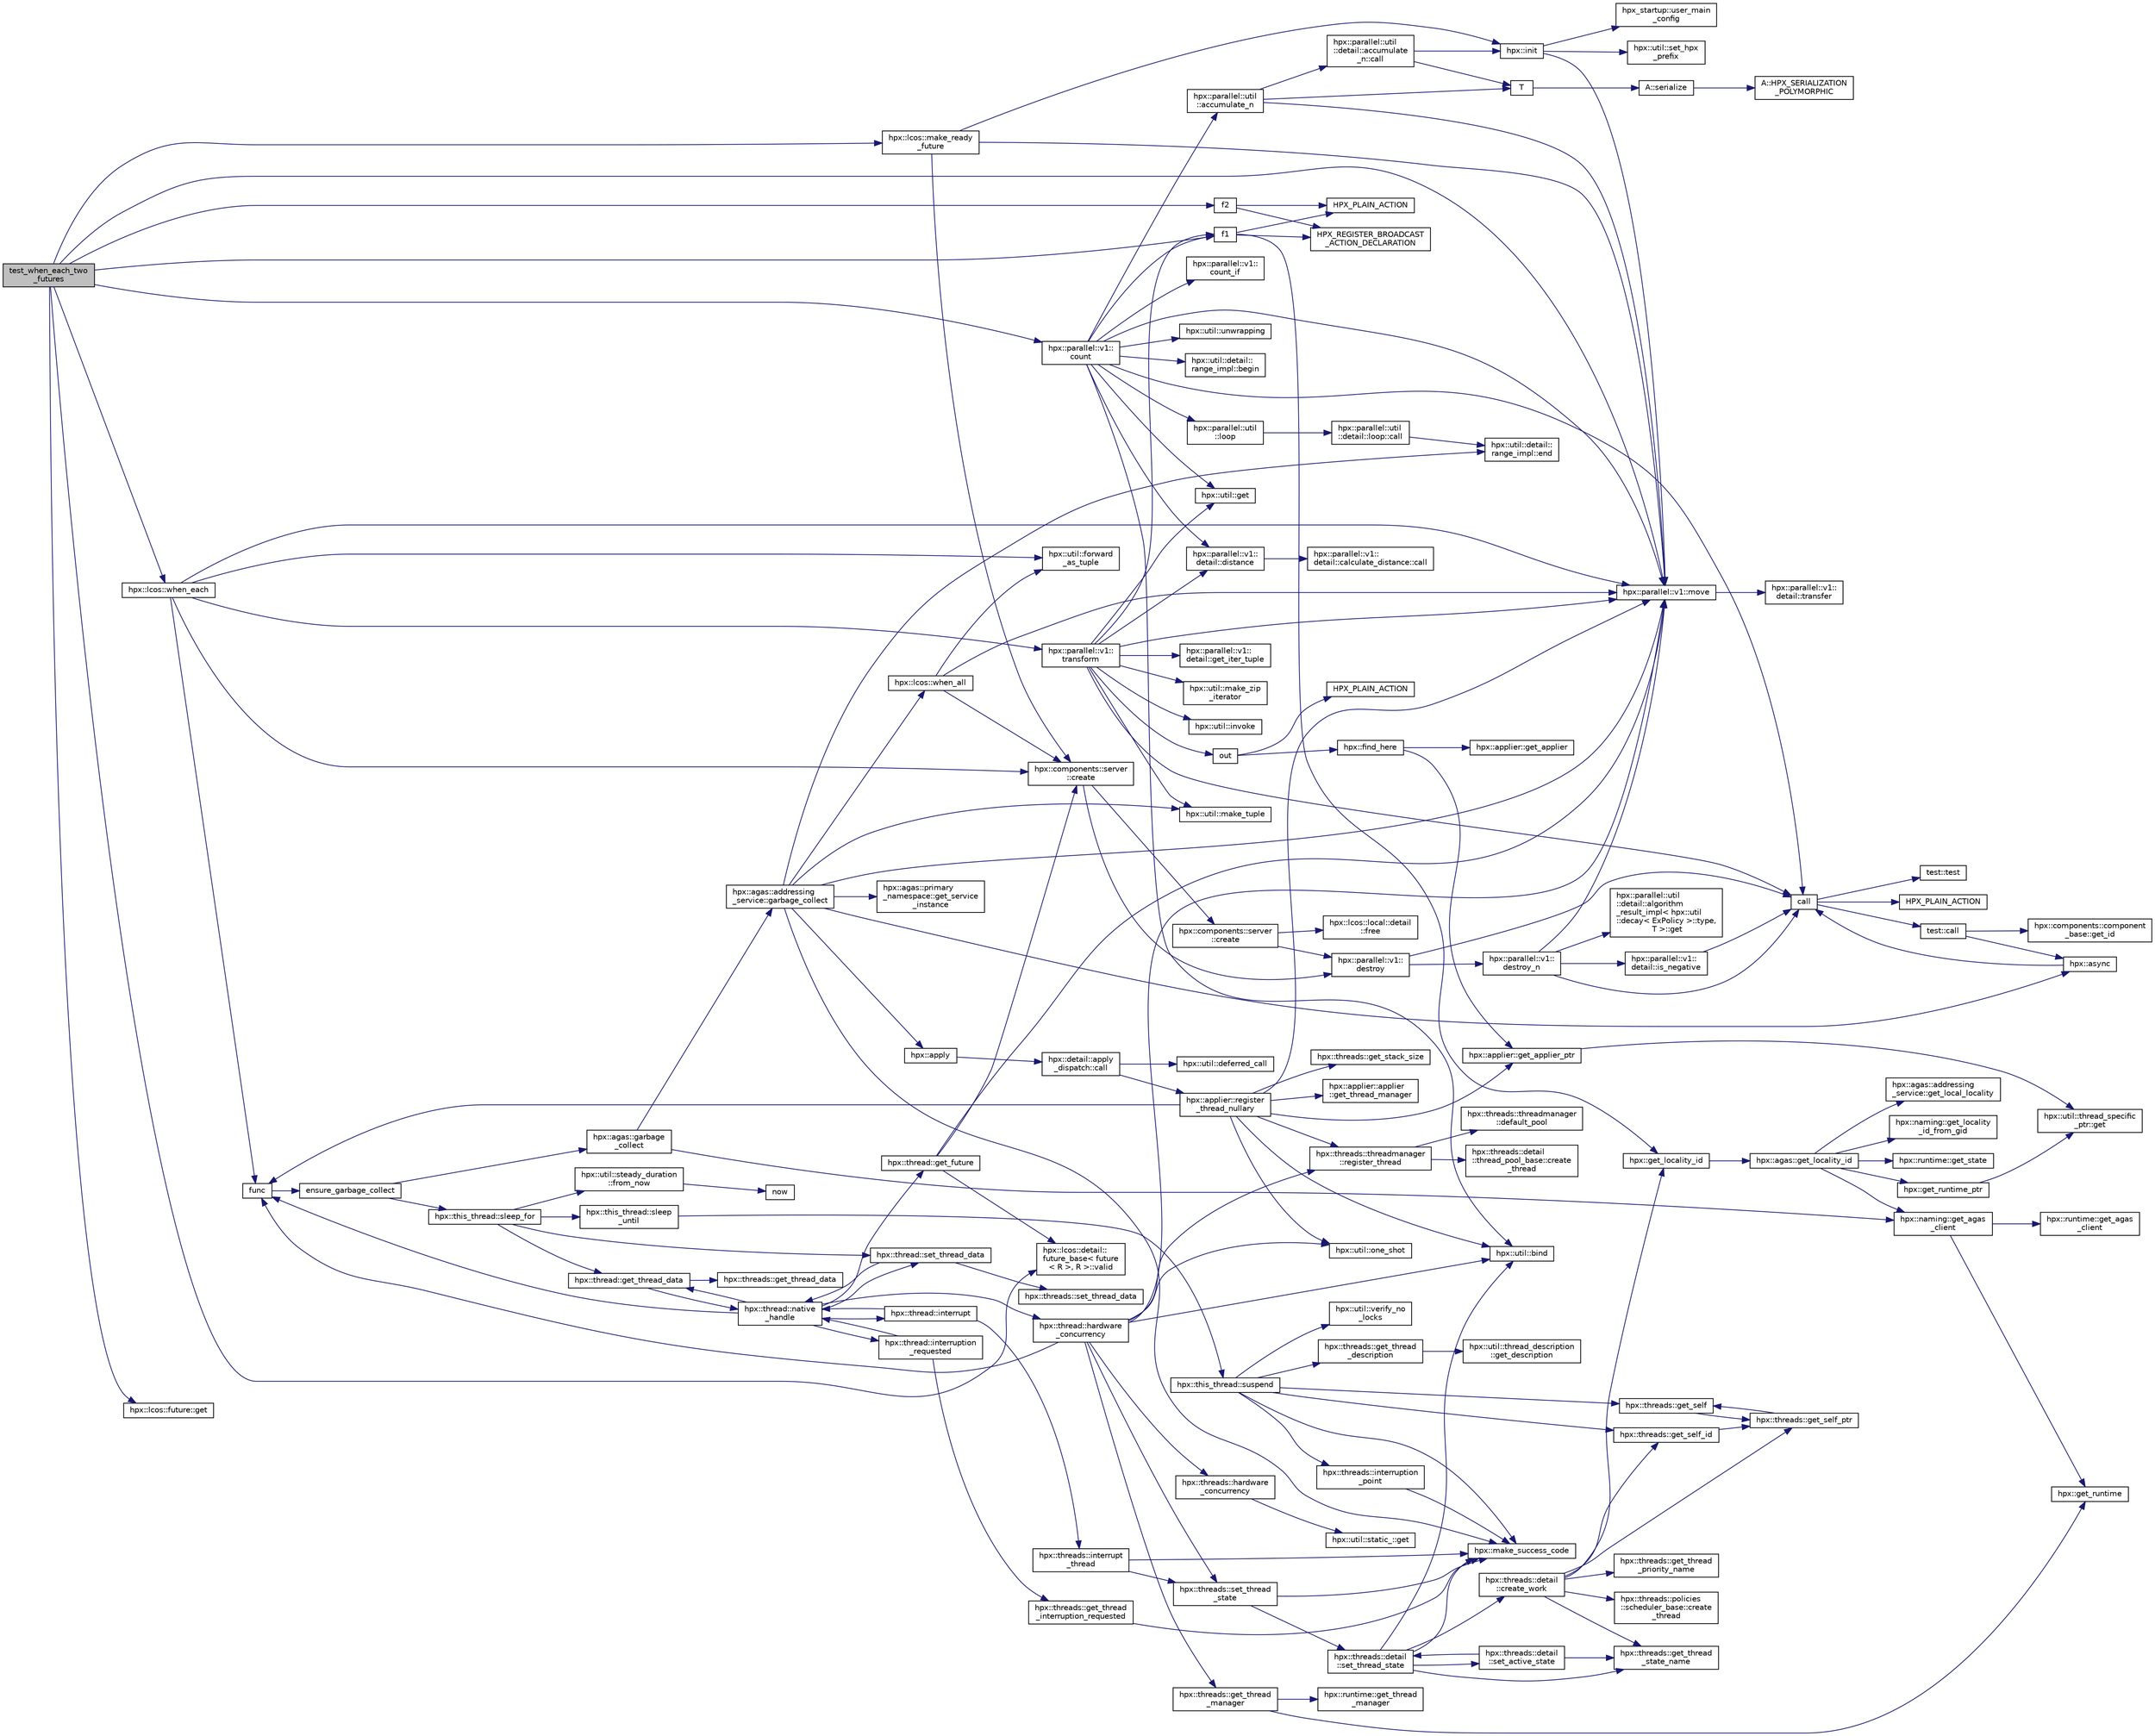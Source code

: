 digraph "test_when_each_two_futures"
{
  edge [fontname="Helvetica",fontsize="10",labelfontname="Helvetica",labelfontsize="10"];
  node [fontname="Helvetica",fontsize="10",shape=record];
  rankdir="LR";
  Node1278 [label="test_when_each_two\l_futures",height=0.2,width=0.4,color="black", fillcolor="grey75", style="filled", fontcolor="black"];
  Node1278 -> Node1279 [color="midnightblue",fontsize="10",style="solid",fontname="Helvetica"];
  Node1279 [label="hpx::parallel::v1::\lcount",height=0.2,width=0.4,color="black", fillcolor="white", style="filled",URL="$db/db9/namespacehpx_1_1parallel_1_1v1.html#a19d058114a2bd44801aab4176b188e23"];
  Node1279 -> Node1280 [color="midnightblue",fontsize="10",style="solid",fontname="Helvetica"];
  Node1280 [label="hpx::parallel::v1::\lcount_if",height=0.2,width=0.4,color="black", fillcolor="white", style="filled",URL="$db/db9/namespacehpx_1_1parallel_1_1v1.html#ad836ff017ec208c2d6388a9b47b05ce0"];
  Node1279 -> Node1281 [color="midnightblue",fontsize="10",style="solid",fontname="Helvetica"];
  Node1281 [label="f1",height=0.2,width=0.4,color="black", fillcolor="white", style="filled",URL="$d8/d8b/broadcast_8cpp.html#a1751fbd41f2529b84514a9dbd767959a"];
  Node1281 -> Node1282 [color="midnightblue",fontsize="10",style="solid",fontname="Helvetica"];
  Node1282 [label="hpx::get_locality_id",height=0.2,width=0.4,color="black", fillcolor="white", style="filled",URL="$d8/d83/namespacehpx.html#a158d7c54a657bb364c1704033010697b",tooltip="Return the number of the locality this function is being called from. "];
  Node1282 -> Node1283 [color="midnightblue",fontsize="10",style="solid",fontname="Helvetica"];
  Node1283 [label="hpx::agas::get_locality_id",height=0.2,width=0.4,color="black", fillcolor="white", style="filled",URL="$dc/d54/namespacehpx_1_1agas.html#a491cc2ddecdf0f1a9129900caa6a4d3e"];
  Node1283 -> Node1284 [color="midnightblue",fontsize="10",style="solid",fontname="Helvetica"];
  Node1284 [label="hpx::get_runtime_ptr",height=0.2,width=0.4,color="black", fillcolor="white", style="filled",URL="$d8/d83/namespacehpx.html#af29daf2bb3e01b4d6495a1742b6cce64"];
  Node1284 -> Node1285 [color="midnightblue",fontsize="10",style="solid",fontname="Helvetica"];
  Node1285 [label="hpx::util::thread_specific\l_ptr::get",height=0.2,width=0.4,color="black", fillcolor="white", style="filled",URL="$d4/d4c/structhpx_1_1util_1_1thread__specific__ptr.html#a3b27d8520710478aa41d1f74206bdba9"];
  Node1283 -> Node1286 [color="midnightblue",fontsize="10",style="solid",fontname="Helvetica"];
  Node1286 [label="hpx::runtime::get_state",height=0.2,width=0.4,color="black", fillcolor="white", style="filled",URL="$d0/d7b/classhpx_1_1runtime.html#ab405f80e060dac95d624520f38b0524c"];
  Node1283 -> Node1287 [color="midnightblue",fontsize="10",style="solid",fontname="Helvetica"];
  Node1287 [label="hpx::naming::get_agas\l_client",height=0.2,width=0.4,color="black", fillcolor="white", style="filled",URL="$d4/dc9/namespacehpx_1_1naming.html#a0408fffd5d34b620712a801b0ae3b032"];
  Node1287 -> Node1288 [color="midnightblue",fontsize="10",style="solid",fontname="Helvetica"];
  Node1288 [label="hpx::get_runtime",height=0.2,width=0.4,color="black", fillcolor="white", style="filled",URL="$d8/d83/namespacehpx.html#aef902cc6c7dd3b9fbadf34d1e850a070"];
  Node1287 -> Node1289 [color="midnightblue",fontsize="10",style="solid",fontname="Helvetica"];
  Node1289 [label="hpx::runtime::get_agas\l_client",height=0.2,width=0.4,color="black", fillcolor="white", style="filled",URL="$d0/d7b/classhpx_1_1runtime.html#aeb5dddd30d6b9861669af8ad44d1a96a"];
  Node1283 -> Node1290 [color="midnightblue",fontsize="10",style="solid",fontname="Helvetica"];
  Node1290 [label="hpx::agas::addressing\l_service::get_local_locality",height=0.2,width=0.4,color="black", fillcolor="white", style="filled",URL="$db/d58/structhpx_1_1agas_1_1addressing__service.html#ab52c19a37c2a7a006c6c15f90ad0539c"];
  Node1283 -> Node1291 [color="midnightblue",fontsize="10",style="solid",fontname="Helvetica"];
  Node1291 [label="hpx::naming::get_locality\l_id_from_gid",height=0.2,width=0.4,color="black", fillcolor="white", style="filled",URL="$d4/dc9/namespacehpx_1_1naming.html#a7fd43037784560bd04fda9b49e33529f"];
  Node1281 -> Node1292 [color="midnightblue",fontsize="10",style="solid",fontname="Helvetica"];
  Node1292 [label="HPX_PLAIN_ACTION",height=0.2,width=0.4,color="black", fillcolor="white", style="filled",URL="$d8/d8b/broadcast_8cpp.html#a19685a0394ce6a99351f7a679f6eeefc"];
  Node1281 -> Node1293 [color="midnightblue",fontsize="10",style="solid",fontname="Helvetica"];
  Node1293 [label="HPX_REGISTER_BROADCAST\l_ACTION_DECLARATION",height=0.2,width=0.4,color="black", fillcolor="white", style="filled",URL="$d7/d38/addressing__service_8cpp.html#a573d764d9cb34eec46a4bdffcf07875f"];
  Node1279 -> Node1294 [color="midnightblue",fontsize="10",style="solid",fontname="Helvetica"];
  Node1294 [label="hpx::parallel::util\l::loop",height=0.2,width=0.4,color="black", fillcolor="white", style="filled",URL="$df/dc6/namespacehpx_1_1parallel_1_1util.html#a3f434e00f42929aac85debb8c5782213"];
  Node1294 -> Node1295 [color="midnightblue",fontsize="10",style="solid",fontname="Helvetica"];
  Node1295 [label="hpx::parallel::util\l::detail::loop::call",height=0.2,width=0.4,color="black", fillcolor="white", style="filled",URL="$da/d06/structhpx_1_1parallel_1_1util_1_1detail_1_1loop.html#a5c5e8dbda782f09cdb7bc2509e3bf09e"];
  Node1295 -> Node1296 [color="midnightblue",fontsize="10",style="solid",fontname="Helvetica"];
  Node1296 [label="hpx::util::detail::\lrange_impl::end",height=0.2,width=0.4,color="black", fillcolor="white", style="filled",URL="$d4/d4a/namespacehpx_1_1util_1_1detail_1_1range__impl.html#afb2ea48b0902f52ee4d8b764807b4316"];
  Node1279 -> Node1297 [color="midnightblue",fontsize="10",style="solid",fontname="Helvetica"];
  Node1297 [label="hpx::util::bind",height=0.2,width=0.4,color="black", fillcolor="white", style="filled",URL="$df/dad/namespacehpx_1_1util.html#ad844caedf82a0173d6909d910c3e48c6"];
  Node1279 -> Node1298 [color="midnightblue",fontsize="10",style="solid",fontname="Helvetica"];
  Node1298 [label="hpx::parallel::v1::move",height=0.2,width=0.4,color="black", fillcolor="white", style="filled",URL="$db/db9/namespacehpx_1_1parallel_1_1v1.html#aa7c4ede081ce786c9d1eb1adff495cfc"];
  Node1298 -> Node1299 [color="midnightblue",fontsize="10",style="solid",fontname="Helvetica"];
  Node1299 [label="hpx::parallel::v1::\ldetail::transfer",height=0.2,width=0.4,color="black", fillcolor="white", style="filled",URL="$d2/ddd/namespacehpx_1_1parallel_1_1v1_1_1detail.html#ab1b56a05e1885ca7cc7ffa1804dd2f3c"];
  Node1279 -> Node1300 [color="midnightblue",fontsize="10",style="solid",fontname="Helvetica"];
  Node1300 [label="hpx::util::get",height=0.2,width=0.4,color="black", fillcolor="white", style="filled",URL="$df/dad/namespacehpx_1_1util.html#a5cbd3c41f03f4d4acaedaa4777e3cc02"];
  Node1279 -> Node1301 [color="midnightblue",fontsize="10",style="solid",fontname="Helvetica"];
  Node1301 [label="call",height=0.2,width=0.4,color="black", fillcolor="white", style="filled",URL="$d2/d67/promise__1620_8cpp.html#a58357f0b82bc761e1d0b9091ed563a70"];
  Node1301 -> Node1302 [color="midnightblue",fontsize="10",style="solid",fontname="Helvetica"];
  Node1302 [label="test::test",height=0.2,width=0.4,color="black", fillcolor="white", style="filled",URL="$d8/d89/structtest.html#ab42d5ece712d716b04cb3f686f297a26"];
  Node1301 -> Node1303 [color="midnightblue",fontsize="10",style="solid",fontname="Helvetica"];
  Node1303 [label="HPX_PLAIN_ACTION",height=0.2,width=0.4,color="black", fillcolor="white", style="filled",URL="$d2/d67/promise__1620_8cpp.html#ab96aab827a4b1fcaf66cfe0ba83fef23"];
  Node1301 -> Node1304 [color="midnightblue",fontsize="10",style="solid",fontname="Helvetica"];
  Node1304 [label="test::call",height=0.2,width=0.4,color="black", fillcolor="white", style="filled",URL="$d8/d89/structtest.html#aeb29e7ed6518b9426ccf1344c52620ae"];
  Node1304 -> Node1305 [color="midnightblue",fontsize="10",style="solid",fontname="Helvetica"];
  Node1305 [label="hpx::async",height=0.2,width=0.4,color="black", fillcolor="white", style="filled",URL="$d8/d83/namespacehpx.html#acb7d8e37b73b823956ce144f9a57eaa4"];
  Node1305 -> Node1301 [color="midnightblue",fontsize="10",style="solid",fontname="Helvetica"];
  Node1304 -> Node1306 [color="midnightblue",fontsize="10",style="solid",fontname="Helvetica"];
  Node1306 [label="hpx::components::component\l_base::get_id",height=0.2,width=0.4,color="black", fillcolor="white", style="filled",URL="$d2/de6/classhpx_1_1components_1_1component__base.html#a4c8fd93514039bdf01c48d66d82b19cd"];
  Node1279 -> Node1307 [color="midnightblue",fontsize="10",style="solid",fontname="Helvetica"];
  Node1307 [label="hpx::parallel::v1::\ldetail::distance",height=0.2,width=0.4,color="black", fillcolor="white", style="filled",URL="$d2/ddd/namespacehpx_1_1parallel_1_1v1_1_1detail.html#a6bea3c6a5f470cad11f27ee6bab4a33f"];
  Node1307 -> Node1308 [color="midnightblue",fontsize="10",style="solid",fontname="Helvetica"];
  Node1308 [label="hpx::parallel::v1::\ldetail::calculate_distance::call",height=0.2,width=0.4,color="black", fillcolor="white", style="filled",URL="$db/dfa/structhpx_1_1parallel_1_1v1_1_1detail_1_1calculate__distance.html#a950a6627830a7d019ac0e734b0a447bf"];
  Node1279 -> Node1309 [color="midnightblue",fontsize="10",style="solid",fontname="Helvetica"];
  Node1309 [label="hpx::util::unwrapping",height=0.2,width=0.4,color="black", fillcolor="white", style="filled",URL="$df/dad/namespacehpx_1_1util.html#a7529d9ac687684c33403cdd1f9cef8e4"];
  Node1279 -> Node1310 [color="midnightblue",fontsize="10",style="solid",fontname="Helvetica"];
  Node1310 [label="hpx::parallel::util\l::accumulate_n",height=0.2,width=0.4,color="black", fillcolor="white", style="filled",URL="$df/dc6/namespacehpx_1_1parallel_1_1util.html#af19f9a2722f97c2247ea5d0dbb5e2d25"];
  Node1310 -> Node1311 [color="midnightblue",fontsize="10",style="solid",fontname="Helvetica"];
  Node1311 [label="hpx::parallel::util\l::detail::accumulate\l_n::call",height=0.2,width=0.4,color="black", fillcolor="white", style="filled",URL="$d8/d3b/structhpx_1_1parallel_1_1util_1_1detail_1_1accumulate__n.html#a765aceb8ab313fc92f7c4aaf70ccca8f"];
  Node1311 -> Node1312 [color="midnightblue",fontsize="10",style="solid",fontname="Helvetica"];
  Node1312 [label="hpx::init",height=0.2,width=0.4,color="black", fillcolor="white", style="filled",URL="$d8/d83/namespacehpx.html#a3c694ea960b47c56b33351ba16e3d76b",tooltip="Main entry point for launching the HPX runtime system. "];
  Node1312 -> Node1313 [color="midnightblue",fontsize="10",style="solid",fontname="Helvetica"];
  Node1313 [label="hpx::util::set_hpx\l_prefix",height=0.2,width=0.4,color="black", fillcolor="white", style="filled",URL="$df/dad/namespacehpx_1_1util.html#ae40a23c1ba0a48d9304dcf717a95793e"];
  Node1312 -> Node1314 [color="midnightblue",fontsize="10",style="solid",fontname="Helvetica"];
  Node1314 [label="hpx_startup::user_main\l_config",height=0.2,width=0.4,color="black", fillcolor="white", style="filled",URL="$d3/dd2/namespacehpx__startup.html#aaac571d88bd3912a4225a23eb3261637"];
  Node1312 -> Node1298 [color="midnightblue",fontsize="10",style="solid",fontname="Helvetica"];
  Node1311 -> Node1315 [color="midnightblue",fontsize="10",style="solid",fontname="Helvetica"];
  Node1315 [label="T",height=0.2,width=0.4,color="black", fillcolor="white", style="filled",URL="$db/d33/polymorphic__semiintrusive__template_8cpp.html#ad187658f9cb91c1312b39ae7e896f1ea"];
  Node1315 -> Node1316 [color="midnightblue",fontsize="10",style="solid",fontname="Helvetica"];
  Node1316 [label="A::serialize",height=0.2,width=0.4,color="black", fillcolor="white", style="filled",URL="$d7/da0/struct_a.html#a5f5c287cf471e274ed9dda0da1592212"];
  Node1316 -> Node1317 [color="midnightblue",fontsize="10",style="solid",fontname="Helvetica"];
  Node1317 [label="A::HPX_SERIALIZATION\l_POLYMORPHIC",height=0.2,width=0.4,color="black", fillcolor="white", style="filled",URL="$d7/da0/struct_a.html#ada978cc156cebbafddb1f3aa4c01918c"];
  Node1310 -> Node1298 [color="midnightblue",fontsize="10",style="solid",fontname="Helvetica"];
  Node1310 -> Node1315 [color="midnightblue",fontsize="10",style="solid",fontname="Helvetica"];
  Node1279 -> Node1318 [color="midnightblue",fontsize="10",style="solid",fontname="Helvetica"];
  Node1318 [label="hpx::util::detail::\lrange_impl::begin",height=0.2,width=0.4,color="black", fillcolor="white", style="filled",URL="$d4/d4a/namespacehpx_1_1util_1_1detail_1_1range__impl.html#a31e165df2b865cdd961f35ce938db41a"];
  Node1278 -> Node1281 [color="midnightblue",fontsize="10",style="solid",fontname="Helvetica"];
  Node1278 -> Node1319 [color="midnightblue",fontsize="10",style="solid",fontname="Helvetica"];
  Node1319 [label="hpx::lcos::make_ready\l_future",height=0.2,width=0.4,color="black", fillcolor="white", style="filled",URL="$d2/dc9/namespacehpx_1_1lcos.html#a42997564ddfde91d475b8a2cea8f53e4"];
  Node1319 -> Node1312 [color="midnightblue",fontsize="10",style="solid",fontname="Helvetica"];
  Node1319 -> Node1320 [color="midnightblue",fontsize="10",style="solid",fontname="Helvetica"];
  Node1320 [label="hpx::components::server\l::create",height=0.2,width=0.4,color="black", fillcolor="white", style="filled",URL="$d2/da2/namespacehpx_1_1components_1_1server.html#ac776c89f3d68ceb910e8cee9fa937ab4",tooltip="Create arrays of components using their default constructor. "];
  Node1320 -> Node1321 [color="midnightblue",fontsize="10",style="solid",fontname="Helvetica"];
  Node1321 [label="hpx::components::server\l::create",height=0.2,width=0.4,color="black", fillcolor="white", style="filled",URL="$d2/da2/namespacehpx_1_1components_1_1server.html#a77d26de181c97b444565e230577981bd"];
  Node1321 -> Node1322 [color="midnightblue",fontsize="10",style="solid",fontname="Helvetica"];
  Node1322 [label="hpx::lcos::local::detail\l::free",height=0.2,width=0.4,color="black", fillcolor="white", style="filled",URL="$d4/dcb/namespacehpx_1_1lcos_1_1local_1_1detail.html#a55a940f019734e9bb045dc123cd80e48"];
  Node1321 -> Node1323 [color="midnightblue",fontsize="10",style="solid",fontname="Helvetica"];
  Node1323 [label="hpx::parallel::v1::\ldestroy",height=0.2,width=0.4,color="black", fillcolor="white", style="filled",URL="$db/db9/namespacehpx_1_1parallel_1_1v1.html#acf303558375048e8a7cc9a2c2e09477f"];
  Node1323 -> Node1301 [color="midnightblue",fontsize="10",style="solid",fontname="Helvetica"];
  Node1323 -> Node1324 [color="midnightblue",fontsize="10",style="solid",fontname="Helvetica"];
  Node1324 [label="hpx::parallel::v1::\ldestroy_n",height=0.2,width=0.4,color="black", fillcolor="white", style="filled",URL="$db/db9/namespacehpx_1_1parallel_1_1v1.html#a71d0691132a300690163f5636bcd5bd3"];
  Node1324 -> Node1325 [color="midnightblue",fontsize="10",style="solid",fontname="Helvetica"];
  Node1325 [label="hpx::parallel::v1::\ldetail::is_negative",height=0.2,width=0.4,color="black", fillcolor="white", style="filled",URL="$d2/ddd/namespacehpx_1_1parallel_1_1v1_1_1detail.html#adf2e40fc4b20ad0fd442ee3118a4d527"];
  Node1325 -> Node1301 [color="midnightblue",fontsize="10",style="solid",fontname="Helvetica"];
  Node1324 -> Node1326 [color="midnightblue",fontsize="10",style="solid",fontname="Helvetica"];
  Node1326 [label="hpx::parallel::util\l::detail::algorithm\l_result_impl\< hpx::util\l::decay\< ExPolicy \>::type,\l T \>::get",height=0.2,width=0.4,color="black", fillcolor="white", style="filled",URL="$d2/d42/structhpx_1_1parallel_1_1util_1_1detail_1_1algorithm__result__impl.html#ab5b051e8ec74eff5e0e62fd63f5d377e"];
  Node1324 -> Node1298 [color="midnightblue",fontsize="10",style="solid",fontname="Helvetica"];
  Node1324 -> Node1301 [color="midnightblue",fontsize="10",style="solid",fontname="Helvetica"];
  Node1320 -> Node1323 [color="midnightblue",fontsize="10",style="solid",fontname="Helvetica"];
  Node1319 -> Node1298 [color="midnightblue",fontsize="10",style="solid",fontname="Helvetica"];
  Node1278 -> Node1327 [color="midnightblue",fontsize="10",style="solid",fontname="Helvetica"];
  Node1327 [label="f2",height=0.2,width=0.4,color="black", fillcolor="white", style="filled",URL="$d8/d8b/broadcast_8cpp.html#a90b718127ae383af9c1b52fb8d5e1166"];
  Node1327 -> Node1292 [color="midnightblue",fontsize="10",style="solid",fontname="Helvetica"];
  Node1327 -> Node1293 [color="midnightblue",fontsize="10",style="solid",fontname="Helvetica"];
  Node1278 -> Node1328 [color="midnightblue",fontsize="10",style="solid",fontname="Helvetica"];
  Node1328 [label="hpx::lcos::when_each",height=0.2,width=0.4,color="black", fillcolor="white", style="filled",URL="$d2/dc9/namespacehpx_1_1lcos.html#a728db59d566f9fda1ab2a44f2bf9859c"];
  Node1328 -> Node1329 [color="midnightblue",fontsize="10",style="solid",fontname="Helvetica"];
  Node1329 [label="hpx::parallel::v1::\ltransform",height=0.2,width=0.4,color="black", fillcolor="white", style="filled",URL="$db/db9/namespacehpx_1_1parallel_1_1v1.html#a32d45550d15f1c22055bc56a431c69f4"];
  Node1329 -> Node1330 [color="midnightblue",fontsize="10",style="solid",fontname="Helvetica"];
  Node1330 [label="hpx::util::invoke",height=0.2,width=0.4,color="black", fillcolor="white", style="filled",URL="$df/dad/namespacehpx_1_1util.html#a9ed3f52b36e725e476dbf5099134ed3d"];
  Node1329 -> Node1298 [color="midnightblue",fontsize="10",style="solid",fontname="Helvetica"];
  Node1329 -> Node1281 [color="midnightblue",fontsize="10",style="solid",fontname="Helvetica"];
  Node1329 -> Node1331 [color="midnightblue",fontsize="10",style="solid",fontname="Helvetica"];
  Node1331 [label="hpx::parallel::v1::\ldetail::get_iter_tuple",height=0.2,width=0.4,color="black", fillcolor="white", style="filled",URL="$d2/ddd/namespacehpx_1_1parallel_1_1v1_1_1detail.html#ac54525f2c9a7b2f5801b843bca7db383"];
  Node1329 -> Node1332 [color="midnightblue",fontsize="10",style="solid",fontname="Helvetica"];
  Node1332 [label="hpx::util::make_zip\l_iterator",height=0.2,width=0.4,color="black", fillcolor="white", style="filled",URL="$df/dad/namespacehpx_1_1util.html#a2f68369b316e5699be2c81c04e3ee209"];
  Node1329 -> Node1307 [color="midnightblue",fontsize="10",style="solid",fontname="Helvetica"];
  Node1329 -> Node1300 [color="midnightblue",fontsize="10",style="solid",fontname="Helvetica"];
  Node1329 -> Node1333 [color="midnightblue",fontsize="10",style="solid",fontname="Helvetica"];
  Node1333 [label="hpx::util::make_tuple",height=0.2,width=0.4,color="black", fillcolor="white", style="filled",URL="$df/dad/namespacehpx_1_1util.html#a06fa74211a987d208e013f400a9f5328"];
  Node1329 -> Node1334 [color="midnightblue",fontsize="10",style="solid",fontname="Helvetica"];
  Node1334 [label="out",height=0.2,width=0.4,color="black", fillcolor="white", style="filled",URL="$d5/d69/wait__all__hang__1946_8cpp.html#ae95890c5079ed07d292e9e2c1b187e97"];
  Node1334 -> Node1335 [color="midnightblue",fontsize="10",style="solid",fontname="Helvetica"];
  Node1335 [label="hpx::find_here",height=0.2,width=0.4,color="black", fillcolor="white", style="filled",URL="$d8/d83/namespacehpx.html#af07c1b6e26bcdfb1138643a1a2133cf4",tooltip="Return the global id representing this locality. "];
  Node1335 -> Node1336 [color="midnightblue",fontsize="10",style="solid",fontname="Helvetica"];
  Node1336 [label="hpx::applier::get_applier_ptr",height=0.2,width=0.4,color="black", fillcolor="white", style="filled",URL="$d8/dcb/namespacehpx_1_1applier.html#a617483cf2b77ad3a0aa428ade7b35299"];
  Node1336 -> Node1285 [color="midnightblue",fontsize="10",style="solid",fontname="Helvetica"];
  Node1335 -> Node1337 [color="midnightblue",fontsize="10",style="solid",fontname="Helvetica"];
  Node1337 [label="hpx::applier::get_applier",height=0.2,width=0.4,color="black", fillcolor="white", style="filled",URL="$d8/dcb/namespacehpx_1_1applier.html#aba1147ab54a476403b37f20a39b1e239"];
  Node1334 -> Node1338 [color="midnightblue",fontsize="10",style="solid",fontname="Helvetica"];
  Node1338 [label="HPX_PLAIN_ACTION",height=0.2,width=0.4,color="black", fillcolor="white", style="filled",URL="$d5/d69/wait__all__hang__1946_8cpp.html#ac9bd456810a9b90073efb27cea0b1cc0"];
  Node1329 -> Node1301 [color="midnightblue",fontsize="10",style="solid",fontname="Helvetica"];
  Node1328 -> Node1339 [color="midnightblue",fontsize="10",style="solid",fontname="Helvetica"];
  Node1339 [label="hpx::util::forward\l_as_tuple",height=0.2,width=0.4,color="black", fillcolor="white", style="filled",URL="$df/dad/namespacehpx_1_1util.html#ab7c31e3f24c3302a4f67b6735a6fa597"];
  Node1328 -> Node1298 [color="midnightblue",fontsize="10",style="solid",fontname="Helvetica"];
  Node1328 -> Node1340 [color="midnightblue",fontsize="10",style="solid",fontname="Helvetica"];
  Node1340 [label="func",height=0.2,width=0.4,color="black", fillcolor="white", style="filled",URL="$d8/dfd/id__type__ref__counting__1032_8cpp.html#ab811b86ea5107ffb3351fcaa29d2c652"];
  Node1340 -> Node1341 [color="midnightblue",fontsize="10",style="solid",fontname="Helvetica"];
  Node1341 [label="ensure_garbage_collect",height=0.2,width=0.4,color="black", fillcolor="white", style="filled",URL="$d8/dfd/id__type__ref__counting__1032_8cpp.html#a5264b94bf7c262ac0e521fb290d476d5"];
  Node1341 -> Node1342 [color="midnightblue",fontsize="10",style="solid",fontname="Helvetica"];
  Node1342 [label="hpx::this_thread::sleep_for",height=0.2,width=0.4,color="black", fillcolor="white", style="filled",URL="$d9/d52/namespacehpx_1_1this__thread.html#afc042a5a5fa52eef2d1d177a343435cf"];
  Node1342 -> Node1343 [color="midnightblue",fontsize="10",style="solid",fontname="Helvetica"];
  Node1343 [label="hpx::this_thread::sleep\l_until",height=0.2,width=0.4,color="black", fillcolor="white", style="filled",URL="$d9/d52/namespacehpx_1_1this__thread.html#ae12a853980115b23ff0ab8ca06622658"];
  Node1343 -> Node1344 [color="midnightblue",fontsize="10",style="solid",fontname="Helvetica"];
  Node1344 [label="hpx::this_thread::suspend",height=0.2,width=0.4,color="black", fillcolor="white", style="filled",URL="$d9/d52/namespacehpx_1_1this__thread.html#aca220026fb3014c0881d129fe31c0073"];
  Node1344 -> Node1345 [color="midnightblue",fontsize="10",style="solid",fontname="Helvetica"];
  Node1345 [label="hpx::threads::get_self",height=0.2,width=0.4,color="black", fillcolor="white", style="filled",URL="$d7/d28/namespacehpx_1_1threads.html#a07daf4d6d29233f20d66d41ab7b5b8e8"];
  Node1345 -> Node1346 [color="midnightblue",fontsize="10",style="solid",fontname="Helvetica"];
  Node1346 [label="hpx::threads::get_self_ptr",height=0.2,width=0.4,color="black", fillcolor="white", style="filled",URL="$d7/d28/namespacehpx_1_1threads.html#a22877ae347ad884cde3a51397dad6c53"];
  Node1346 -> Node1345 [color="midnightblue",fontsize="10",style="solid",fontname="Helvetica"];
  Node1344 -> Node1347 [color="midnightblue",fontsize="10",style="solid",fontname="Helvetica"];
  Node1347 [label="hpx::threads::get_self_id",height=0.2,width=0.4,color="black", fillcolor="white", style="filled",URL="$d7/d28/namespacehpx_1_1threads.html#afafe0f900b9fac3d4ed3c747625c1cfe"];
  Node1347 -> Node1346 [color="midnightblue",fontsize="10",style="solid",fontname="Helvetica"];
  Node1344 -> Node1348 [color="midnightblue",fontsize="10",style="solid",fontname="Helvetica"];
  Node1348 [label="hpx::threads::interruption\l_point",height=0.2,width=0.4,color="black", fillcolor="white", style="filled",URL="$d7/d28/namespacehpx_1_1threads.html#ada6ec56a12b050707311d8c628089059"];
  Node1348 -> Node1349 [color="midnightblue",fontsize="10",style="solid",fontname="Helvetica"];
  Node1349 [label="hpx::make_success_code",height=0.2,width=0.4,color="black", fillcolor="white", style="filled",URL="$d8/d83/namespacehpx.html#a0e8512a8f49e2a6c8185061181419d8f",tooltip="Returns error_code(hpx::success, \"success\", mode). "];
  Node1344 -> Node1350 [color="midnightblue",fontsize="10",style="solid",fontname="Helvetica"];
  Node1350 [label="hpx::util::verify_no\l_locks",height=0.2,width=0.4,color="black", fillcolor="white", style="filled",URL="$df/dad/namespacehpx_1_1util.html#ae0e1837ee6f09b79b26c2e788d2e9fc9"];
  Node1344 -> Node1351 [color="midnightblue",fontsize="10",style="solid",fontname="Helvetica"];
  Node1351 [label="hpx::threads::get_thread\l_description",height=0.2,width=0.4,color="black", fillcolor="white", style="filled",URL="$d7/d28/namespacehpx_1_1threads.html#a42fc18a7a680f4e8bc633a4b4c956701"];
  Node1351 -> Node1352 [color="midnightblue",fontsize="10",style="solid",fontname="Helvetica"];
  Node1352 [label="hpx::util::thread_description\l::get_description",height=0.2,width=0.4,color="black", fillcolor="white", style="filled",URL="$df/d9e/structhpx_1_1util_1_1thread__description.html#a8c834e14eca6eb228188022577f9f952"];
  Node1344 -> Node1349 [color="midnightblue",fontsize="10",style="solid",fontname="Helvetica"];
  Node1342 -> Node1353 [color="midnightblue",fontsize="10",style="solid",fontname="Helvetica"];
  Node1353 [label="hpx::util::steady_duration\l::from_now",height=0.2,width=0.4,color="black", fillcolor="white", style="filled",URL="$d9/d4f/classhpx_1_1util_1_1steady__duration.html#a0132206d767cd0f7395507b40111a153"];
  Node1353 -> Node1354 [color="midnightblue",fontsize="10",style="solid",fontname="Helvetica"];
  Node1354 [label="now",height=0.2,width=0.4,color="black", fillcolor="white", style="filled",URL="$de/db3/1d__stencil__1__omp_8cpp.html#a89e9667753dccfac455bd37a7a3a7b16"];
  Node1342 -> Node1355 [color="midnightblue",fontsize="10",style="solid",fontname="Helvetica"];
  Node1355 [label="hpx::thread::get_thread_data",height=0.2,width=0.4,color="black", fillcolor="white", style="filled",URL="$de/d9b/classhpx_1_1thread.html#a4535ef82cec3b953d2c941d20e3e3904"];
  Node1355 -> Node1356 [color="midnightblue",fontsize="10",style="solid",fontname="Helvetica"];
  Node1356 [label="hpx::threads::get_thread_data",height=0.2,width=0.4,color="black", fillcolor="white", style="filled",URL="$d7/d28/namespacehpx_1_1threads.html#a8737931ff6303807225f735b2b384ae4"];
  Node1355 -> Node1357 [color="midnightblue",fontsize="10",style="solid",fontname="Helvetica"];
  Node1357 [label="hpx::thread::native\l_handle",height=0.2,width=0.4,color="black", fillcolor="white", style="filled",URL="$de/d9b/classhpx_1_1thread.html#acf48190d264ab64c1c4ec99d0b421b5a"];
  Node1357 -> Node1358 [color="midnightblue",fontsize="10",style="solid",fontname="Helvetica"];
  Node1358 [label="hpx::thread::hardware\l_concurrency",height=0.2,width=0.4,color="black", fillcolor="white", style="filled",URL="$de/d9b/classhpx_1_1thread.html#a8e4fff210e02485ba493bc3a2a956c03"];
  Node1358 -> Node1359 [color="midnightblue",fontsize="10",style="solid",fontname="Helvetica"];
  Node1359 [label="hpx::threads::hardware\l_concurrency",height=0.2,width=0.4,color="black", fillcolor="white", style="filled",URL="$d7/d28/namespacehpx_1_1threads.html#aa8752a235478d2ad7b5ac467b63ab527"];
  Node1359 -> Node1360 [color="midnightblue",fontsize="10",style="solid",fontname="Helvetica"];
  Node1360 [label="hpx::util::static_::get",height=0.2,width=0.4,color="black", fillcolor="white", style="filled",URL="$d3/dbb/structhpx_1_1util_1_1static__.html#a2967c633948a3bf17a3b5405ef5a8318"];
  Node1358 -> Node1340 [color="midnightblue",fontsize="10",style="solid",fontname="Helvetica"];
  Node1358 -> Node1297 [color="midnightblue",fontsize="10",style="solid",fontname="Helvetica"];
  Node1358 -> Node1361 [color="midnightblue",fontsize="10",style="solid",fontname="Helvetica"];
  Node1361 [label="hpx::util::one_shot",height=0.2,width=0.4,color="black", fillcolor="white", style="filled",URL="$df/dad/namespacehpx_1_1util.html#a273e61be42a72415291e0ec0a4f28c7a"];
  Node1358 -> Node1298 [color="midnightblue",fontsize="10",style="solid",fontname="Helvetica"];
  Node1358 -> Node1362 [color="midnightblue",fontsize="10",style="solid",fontname="Helvetica"];
  Node1362 [label="hpx::threads::get_thread\l_manager",height=0.2,width=0.4,color="black", fillcolor="white", style="filled",URL="$d7/d28/namespacehpx_1_1threads.html#a076973c3a53beadde7d967e22c4f6cce"];
  Node1362 -> Node1288 [color="midnightblue",fontsize="10",style="solid",fontname="Helvetica"];
  Node1362 -> Node1363 [color="midnightblue",fontsize="10",style="solid",fontname="Helvetica"];
  Node1363 [label="hpx::runtime::get_thread\l_manager",height=0.2,width=0.4,color="black", fillcolor="white", style="filled",URL="$d0/d7b/classhpx_1_1runtime.html#a865b12d57fcd44a8d3dda3e35414f563"];
  Node1358 -> Node1364 [color="midnightblue",fontsize="10",style="solid",fontname="Helvetica"];
  Node1364 [label="hpx::threads::threadmanager\l::register_thread",height=0.2,width=0.4,color="black", fillcolor="white", style="filled",URL="$d5/daa/classhpx_1_1threads_1_1threadmanager.html#a7f79c7578e08a60ca45eb276ce8133d8"];
  Node1364 -> Node1365 [color="midnightblue",fontsize="10",style="solid",fontname="Helvetica"];
  Node1365 [label="hpx::threads::threadmanager\l::default_pool",height=0.2,width=0.4,color="black", fillcolor="white", style="filled",URL="$d5/daa/classhpx_1_1threads_1_1threadmanager.html#a851f067d03b5dd1c5e6a9a6a841e05df"];
  Node1364 -> Node1366 [color="midnightblue",fontsize="10",style="solid",fontname="Helvetica"];
  Node1366 [label="hpx::threads::detail\l::thread_pool_base::create\l_thread",height=0.2,width=0.4,color="black", fillcolor="white", style="filled",URL="$de/dae/classhpx_1_1threads_1_1detail_1_1thread__pool__base.html#ad35d3779eef6f4528e62a26d71b34b34"];
  Node1358 -> Node1367 [color="midnightblue",fontsize="10",style="solid",fontname="Helvetica"];
  Node1367 [label="hpx::threads::set_thread\l_state",height=0.2,width=0.4,color="black", fillcolor="white", style="filled",URL="$d7/d28/namespacehpx_1_1threads.html#ac0690ad16ad778bcc79dcd727cc33025",tooltip="Set the thread state of the thread referenced by the thread_id id. "];
  Node1367 -> Node1349 [color="midnightblue",fontsize="10",style="solid",fontname="Helvetica"];
  Node1367 -> Node1368 [color="midnightblue",fontsize="10",style="solid",fontname="Helvetica"];
  Node1368 [label="hpx::threads::detail\l::set_thread_state",height=0.2,width=0.4,color="black", fillcolor="white", style="filled",URL="$d2/dd1/namespacehpx_1_1threads_1_1detail.html#af85ddc854c4a149bf1738eb1b111b9ab"];
  Node1368 -> Node1369 [color="midnightblue",fontsize="10",style="solid",fontname="Helvetica"];
  Node1369 [label="hpx::threads::get_thread\l_state_name",height=0.2,width=0.4,color="black", fillcolor="white", style="filled",URL="$d7/d28/namespacehpx_1_1threads.html#a26f91ea8d2195f165c033241c5cd11db"];
  Node1368 -> Node1349 [color="midnightblue",fontsize="10",style="solid",fontname="Helvetica"];
  Node1368 -> Node1297 [color="midnightblue",fontsize="10",style="solid",fontname="Helvetica"];
  Node1368 -> Node1370 [color="midnightblue",fontsize="10",style="solid",fontname="Helvetica"];
  Node1370 [label="hpx::threads::detail\l::set_active_state",height=0.2,width=0.4,color="black", fillcolor="white", style="filled",URL="$d2/dd1/namespacehpx_1_1threads_1_1detail.html#a45884a5bf04ad66a4f259231a3947e76"];
  Node1370 -> Node1369 [color="midnightblue",fontsize="10",style="solid",fontname="Helvetica"];
  Node1370 -> Node1368 [color="midnightblue",fontsize="10",style="solid",fontname="Helvetica"];
  Node1368 -> Node1371 [color="midnightblue",fontsize="10",style="solid",fontname="Helvetica"];
  Node1371 [label="hpx::threads::detail\l::create_work",height=0.2,width=0.4,color="black", fillcolor="white", style="filled",URL="$d2/dd1/namespacehpx_1_1threads_1_1detail.html#ae22384a3c1b1a1940032fad068fb54b1"];
  Node1371 -> Node1369 [color="midnightblue",fontsize="10",style="solid",fontname="Helvetica"];
  Node1371 -> Node1372 [color="midnightblue",fontsize="10",style="solid",fontname="Helvetica"];
  Node1372 [label="hpx::threads::get_thread\l_priority_name",height=0.2,width=0.4,color="black", fillcolor="white", style="filled",URL="$d7/d28/namespacehpx_1_1threads.html#a9c6b2fec0c1cf5b06ff83ce756ca6d42"];
  Node1371 -> Node1346 [color="midnightblue",fontsize="10",style="solid",fontname="Helvetica"];
  Node1371 -> Node1347 [color="midnightblue",fontsize="10",style="solid",fontname="Helvetica"];
  Node1371 -> Node1282 [color="midnightblue",fontsize="10",style="solid",fontname="Helvetica"];
  Node1371 -> Node1373 [color="midnightblue",fontsize="10",style="solid",fontname="Helvetica"];
  Node1373 [label="hpx::threads::policies\l::scheduler_base::create\l_thread",height=0.2,width=0.4,color="black", fillcolor="white", style="filled",URL="$dd/d7e/structhpx_1_1threads_1_1policies_1_1scheduler__base.html#ad3b05cd7f363cc8e8410ce368c3794e0"];
  Node1357 -> Node1374 [color="midnightblue",fontsize="10",style="solid",fontname="Helvetica"];
  Node1374 [label="hpx::thread::interrupt",height=0.2,width=0.4,color="black", fillcolor="white", style="filled",URL="$de/d9b/classhpx_1_1thread.html#ac34d0d033aa743c476a79dbc2e1a8a39"];
  Node1374 -> Node1375 [color="midnightblue",fontsize="10",style="solid",fontname="Helvetica"];
  Node1375 [label="hpx::threads::interrupt\l_thread",height=0.2,width=0.4,color="black", fillcolor="white", style="filled",URL="$d7/d28/namespacehpx_1_1threads.html#a6bdda1a2aab61b9b13d274b5155d7e73"];
  Node1375 -> Node1349 [color="midnightblue",fontsize="10",style="solid",fontname="Helvetica"];
  Node1375 -> Node1367 [color="midnightblue",fontsize="10",style="solid",fontname="Helvetica"];
  Node1374 -> Node1357 [color="midnightblue",fontsize="10",style="solid",fontname="Helvetica"];
  Node1357 -> Node1376 [color="midnightblue",fontsize="10",style="solid",fontname="Helvetica"];
  Node1376 [label="hpx::thread::interruption\l_requested",height=0.2,width=0.4,color="black", fillcolor="white", style="filled",URL="$de/d9b/classhpx_1_1thread.html#a33276bb4c20bbb0b1978944e18ef71b8"];
  Node1376 -> Node1377 [color="midnightblue",fontsize="10",style="solid",fontname="Helvetica"];
  Node1377 [label="hpx::threads::get_thread\l_interruption_requested",height=0.2,width=0.4,color="black", fillcolor="white", style="filled",URL="$d7/d28/namespacehpx_1_1threads.html#ae64a7fdb8b5c8bac7be0c8282672a03b"];
  Node1377 -> Node1349 [color="midnightblue",fontsize="10",style="solid",fontname="Helvetica"];
  Node1376 -> Node1357 [color="midnightblue",fontsize="10",style="solid",fontname="Helvetica"];
  Node1357 -> Node1378 [color="midnightblue",fontsize="10",style="solid",fontname="Helvetica"];
  Node1378 [label="hpx::thread::get_future",height=0.2,width=0.4,color="black", fillcolor="white", style="filled",URL="$de/d9b/classhpx_1_1thread.html#a87fdb0d8da826366fc190ed224900a64"];
  Node1378 -> Node1379 [color="midnightblue",fontsize="10",style="solid",fontname="Helvetica"];
  Node1379 [label="hpx::lcos::detail::\lfuture_base\< future\l\< R \>, R \>::valid",height=0.2,width=0.4,color="black", fillcolor="white", style="filled",URL="$d5/dd7/classhpx_1_1lcos_1_1detail_1_1future__base.html#aaf7beb7374815614363033bd96573e75"];
  Node1378 -> Node1320 [color="midnightblue",fontsize="10",style="solid",fontname="Helvetica"];
  Node1378 -> Node1298 [color="midnightblue",fontsize="10",style="solid",fontname="Helvetica"];
  Node1357 -> Node1355 [color="midnightblue",fontsize="10",style="solid",fontname="Helvetica"];
  Node1357 -> Node1380 [color="midnightblue",fontsize="10",style="solid",fontname="Helvetica"];
  Node1380 [label="hpx::thread::set_thread_data",height=0.2,width=0.4,color="black", fillcolor="white", style="filled",URL="$de/d9b/classhpx_1_1thread.html#a7317a3cf5251f3b33c990449570d4cea"];
  Node1380 -> Node1381 [color="midnightblue",fontsize="10",style="solid",fontname="Helvetica"];
  Node1381 [label="hpx::threads::set_thread_data",height=0.2,width=0.4,color="black", fillcolor="white", style="filled",URL="$d7/d28/namespacehpx_1_1threads.html#a00a625acc149fce3ae38e4340454acf7"];
  Node1380 -> Node1357 [color="midnightblue",fontsize="10",style="solid",fontname="Helvetica"];
  Node1357 -> Node1340 [color="midnightblue",fontsize="10",style="solid",fontname="Helvetica"];
  Node1342 -> Node1380 [color="midnightblue",fontsize="10",style="solid",fontname="Helvetica"];
  Node1341 -> Node1382 [color="midnightblue",fontsize="10",style="solid",fontname="Helvetica"];
  Node1382 [label="hpx::agas::garbage\l_collect",height=0.2,width=0.4,color="black", fillcolor="white", style="filled",URL="$dc/d54/namespacehpx_1_1agas.html#a951337adc4f9bd6df00a50737468e911"];
  Node1382 -> Node1287 [color="midnightblue",fontsize="10",style="solid",fontname="Helvetica"];
  Node1382 -> Node1383 [color="midnightblue",fontsize="10",style="solid",fontname="Helvetica"];
  Node1383 [label="hpx::agas::addressing\l_service::garbage_collect",height=0.2,width=0.4,color="black", fillcolor="white", style="filled",URL="$db/d58/structhpx_1_1agas_1_1addressing__service.html#a87dcae0eacf6e62d5103ebf516d86f63"];
  Node1383 -> Node1349 [color="midnightblue",fontsize="10",style="solid",fontname="Helvetica"];
  Node1383 -> Node1384 [color="midnightblue",fontsize="10",style="solid",fontname="Helvetica"];
  Node1384 [label="hpx::agas::primary\l_namespace::get_service\l_instance",height=0.2,width=0.4,color="black", fillcolor="white", style="filled",URL="$d1/d43/structhpx_1_1agas_1_1primary__namespace.html#a7630ff0f30ff8c23b13b4672c5350e2e"];
  Node1383 -> Node1333 [color="midnightblue",fontsize="10",style="solid",fontname="Helvetica"];
  Node1383 -> Node1296 [color="midnightblue",fontsize="10",style="solid",fontname="Helvetica"];
  Node1383 -> Node1385 [color="midnightblue",fontsize="10",style="solid",fontname="Helvetica"];
  Node1385 [label="hpx::apply",height=0.2,width=0.4,color="black", fillcolor="white", style="filled",URL="$d8/d83/namespacehpx.html#aa87762f0db0731d385f3fdfdb25d59fc"];
  Node1385 -> Node1386 [color="midnightblue",fontsize="10",style="solid",fontname="Helvetica"];
  Node1386 [label="hpx::detail::apply\l_dispatch::call",height=0.2,width=0.4,color="black", fillcolor="white", style="filled",URL="$db/de8/structhpx_1_1detail_1_1apply__dispatch.html#a0755fab16d281e74bcff0f8045be9459"];
  Node1386 -> Node1387 [color="midnightblue",fontsize="10",style="solid",fontname="Helvetica"];
  Node1387 [label="hpx::applier::register\l_thread_nullary",height=0.2,width=0.4,color="black", fillcolor="white", style="filled",URL="$d8/dcb/namespacehpx_1_1applier.html#a401cd1145927e58d74d1eb52aaccd936"];
  Node1387 -> Node1336 [color="midnightblue",fontsize="10",style="solid",fontname="Helvetica"];
  Node1387 -> Node1340 [color="midnightblue",fontsize="10",style="solid",fontname="Helvetica"];
  Node1387 -> Node1297 [color="midnightblue",fontsize="10",style="solid",fontname="Helvetica"];
  Node1387 -> Node1361 [color="midnightblue",fontsize="10",style="solid",fontname="Helvetica"];
  Node1387 -> Node1298 [color="midnightblue",fontsize="10",style="solid",fontname="Helvetica"];
  Node1387 -> Node1388 [color="midnightblue",fontsize="10",style="solid",fontname="Helvetica"];
  Node1388 [label="hpx::threads::get_stack_size",height=0.2,width=0.4,color="black", fillcolor="white", style="filled",URL="$d7/d28/namespacehpx_1_1threads.html#af597241b3c2785150be206737ca04aa6",tooltip="The get_stack_size function is part of the thread related API. It. "];
  Node1387 -> Node1389 [color="midnightblue",fontsize="10",style="solid",fontname="Helvetica"];
  Node1389 [label="hpx::applier::applier\l::get_thread_manager",height=0.2,width=0.4,color="black", fillcolor="white", style="filled",URL="$da/dcb/classhpx_1_1applier_1_1applier.html#acc36d583973701e573be39da97bba866",tooltip="Access the thread-manager instance associated with this applier. "];
  Node1387 -> Node1364 [color="midnightblue",fontsize="10",style="solid",fontname="Helvetica"];
  Node1386 -> Node1390 [color="midnightblue",fontsize="10",style="solid",fontname="Helvetica"];
  Node1390 [label="hpx::util::deferred_call",height=0.2,width=0.4,color="black", fillcolor="white", style="filled",URL="$df/dad/namespacehpx_1_1util.html#acdded623c658a7a3436f7e76bc9d881c"];
  Node1383 -> Node1298 [color="midnightblue",fontsize="10",style="solid",fontname="Helvetica"];
  Node1383 -> Node1305 [color="midnightblue",fontsize="10",style="solid",fontname="Helvetica"];
  Node1383 -> Node1391 [color="midnightblue",fontsize="10",style="solid",fontname="Helvetica"];
  Node1391 [label="hpx::lcos::when_all",height=0.2,width=0.4,color="black", fillcolor="white", style="filled",URL="$d2/dc9/namespacehpx_1_1lcos.html#a1a6fb024d8690923fb185d5aee204d54"];
  Node1391 -> Node1339 [color="midnightblue",fontsize="10",style="solid",fontname="Helvetica"];
  Node1391 -> Node1298 [color="midnightblue",fontsize="10",style="solid",fontname="Helvetica"];
  Node1391 -> Node1320 [color="midnightblue",fontsize="10",style="solid",fontname="Helvetica"];
  Node1328 -> Node1320 [color="midnightblue",fontsize="10",style="solid",fontname="Helvetica"];
  Node1278 -> Node1298 [color="midnightblue",fontsize="10",style="solid",fontname="Helvetica"];
  Node1278 -> Node1392 [color="midnightblue",fontsize="10",style="solid",fontname="Helvetica"];
  Node1392 [label="hpx::lcos::future::get",height=0.2,width=0.4,color="black", fillcolor="white", style="filled",URL="$d0/d33/classhpx_1_1lcos_1_1future.html#a8c28269486d5620ac48af349f17bb41c"];
  Node1278 -> Node1379 [color="midnightblue",fontsize="10",style="solid",fontname="Helvetica"];
}
